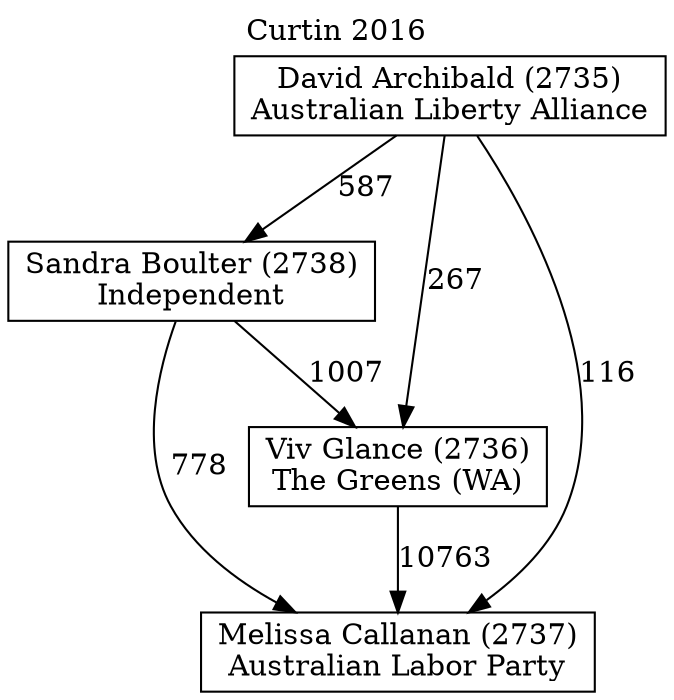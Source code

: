 // House preference flow
digraph "Melissa Callanan (2737)_Curtin_2016" {
	graph [label="Curtin 2016" labelloc=t mclimit=10]
	node [shape=box]
	"Sandra Boulter (2738)" [label="Sandra Boulter (2738)
Independent"]
	"Viv Glance (2736)" [label="Viv Glance (2736)
The Greens (WA)"]
	"David Archibald (2735)" [label="David Archibald (2735)
Australian Liberty Alliance"]
	"Melissa Callanan (2737)" [label="Melissa Callanan (2737)
Australian Labor Party"]
	"Sandra Boulter (2738)" -> "Viv Glance (2736)" [label=1007]
	"Viv Glance (2736)" -> "Melissa Callanan (2737)" [label=10763]
	"Sandra Boulter (2738)" -> "Melissa Callanan (2737)" [label=778]
	"David Archibald (2735)" -> "Melissa Callanan (2737)" [label=116]
	"David Archibald (2735)" -> "Sandra Boulter (2738)" [label=587]
	"David Archibald (2735)" -> "Viv Glance (2736)" [label=267]
}
